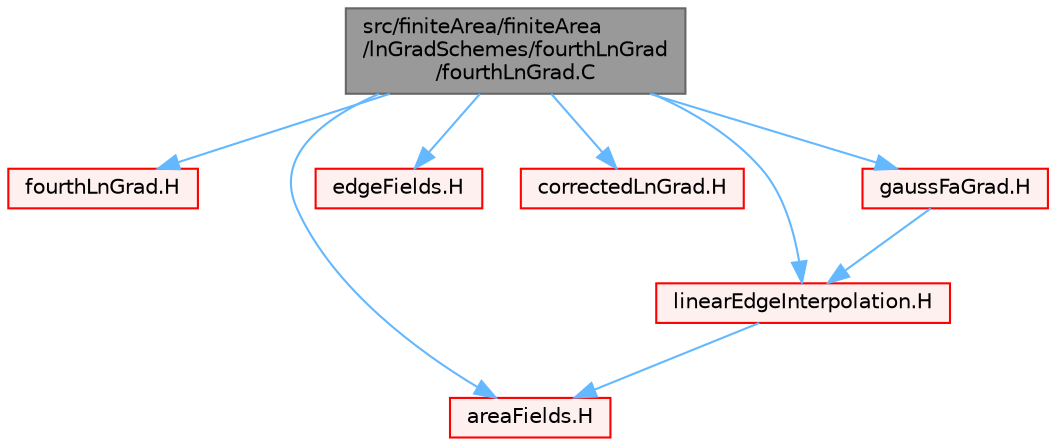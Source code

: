 digraph "src/finiteArea/finiteArea/lnGradSchemes/fourthLnGrad/fourthLnGrad.C"
{
 // LATEX_PDF_SIZE
  bgcolor="transparent";
  edge [fontname=Helvetica,fontsize=10,labelfontname=Helvetica,labelfontsize=10];
  node [fontname=Helvetica,fontsize=10,shape=box,height=0.2,width=0.4];
  Node1 [id="Node000001",label="src/finiteArea/finiteArea\l/lnGradSchemes/fourthLnGrad\l/fourthLnGrad.C",height=0.2,width=0.4,color="gray40", fillcolor="grey60", style="filled", fontcolor="black",tooltip=" "];
  Node1 -> Node2 [id="edge1_Node000001_Node000002",color="steelblue1",style="solid",tooltip=" "];
  Node2 [id="Node000002",label="fourthLnGrad.H",height=0.2,width=0.4,color="red", fillcolor="#FFF0F0", style="filled",URL="$fourthLnGrad_8H.html",tooltip=" "];
  Node1 -> Node149 [id="edge2_Node000001_Node000149",color="steelblue1",style="solid",tooltip=" "];
  Node149 [id="Node000149",label="areaFields.H",height=0.2,width=0.4,color="red", fillcolor="#FFF0F0", style="filled",URL="$areaFields_8H.html",tooltip=" "];
  Node1 -> Node387 [id="edge3_Node000001_Node000387",color="steelblue1",style="solid",tooltip=" "];
  Node387 [id="Node000387",label="edgeFields.H",height=0.2,width=0.4,color="red", fillcolor="#FFF0F0", style="filled",URL="$edgeFields_8H.html",tooltip=" "];
  Node1 -> Node395 [id="edge4_Node000001_Node000395",color="steelblue1",style="solid",tooltip=" "];
  Node395 [id="Node000395",label="correctedLnGrad.H",height=0.2,width=0.4,color="red", fillcolor="#FFF0F0", style="filled",URL="$correctedLnGrad_8H.html",tooltip=" "];
  Node1 -> Node396 [id="edge5_Node000001_Node000396",color="steelblue1",style="solid",tooltip=" "];
  Node396 [id="Node000396",label="linearEdgeInterpolation.H",height=0.2,width=0.4,color="red", fillcolor="#FFF0F0", style="filled",URL="$linearEdgeInterpolation_8H.html",tooltip=" "];
  Node396 -> Node149 [id="edge6_Node000396_Node000149",color="steelblue1",style="solid",tooltip=" "];
  Node1 -> Node398 [id="edge7_Node000001_Node000398",color="steelblue1",style="solid",tooltip=" "];
  Node398 [id="Node000398",label="gaussFaGrad.H",height=0.2,width=0.4,color="red", fillcolor="#FFF0F0", style="filled",URL="$gaussFaGrad_8H.html",tooltip=" "];
  Node398 -> Node396 [id="edge8_Node000398_Node000396",color="steelblue1",style="solid",tooltip=" "];
}
